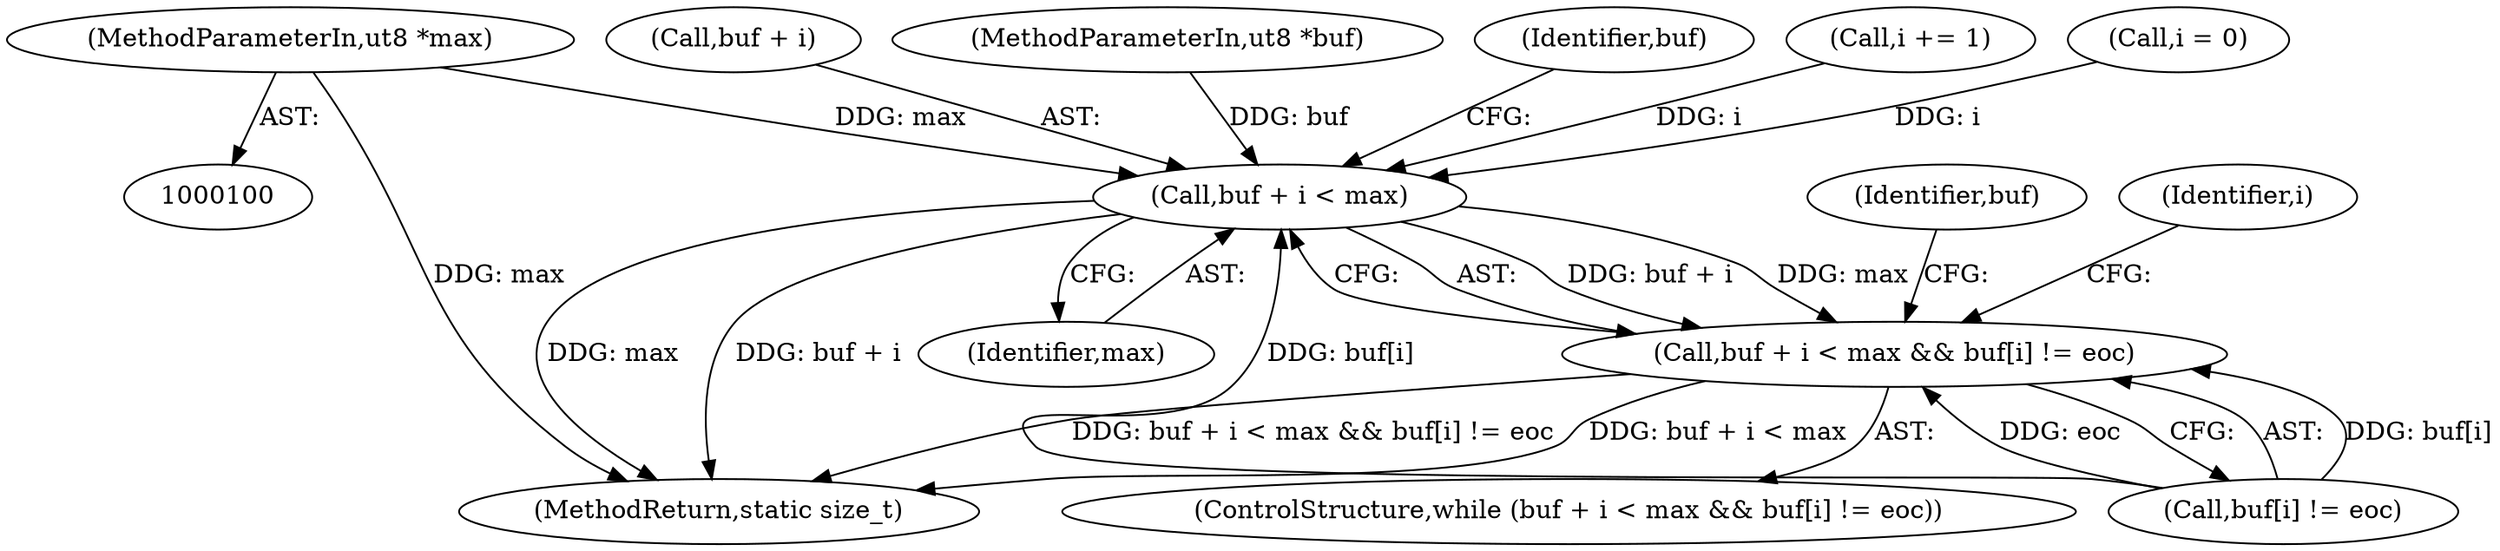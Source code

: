 digraph "0_radare2_d2632f6483a3ceb5d8e0a5fb11142c51c43978b4@pointer" {
"1000102" [label="(MethodParameterIn,ut8 *max)"];
"1000113" [label="(Call,buf + i < max)"];
"1000112" [label="(Call,buf + i < max && buf[i] != eoc)"];
"1000114" [label="(Call,buf + i)"];
"1000101" [label="(MethodParameterIn,ut8 *buf)"];
"1000149" [label="(MethodReturn,static size_t)"];
"1000113" [label="(Call,buf + i < max)"];
"1000117" [label="(Identifier,max)"];
"1000120" [label="(Identifier,buf)"];
"1000130" [label="(Identifier,buf)"];
"1000125" [label="(Identifier,i)"];
"1000124" [label="(Call,i += 1)"];
"1000102" [label="(MethodParameterIn,ut8 *max)"];
"1000108" [label="(Call,i = 0)"];
"1000111" [label="(ControlStructure,while (buf + i < max && buf[i] != eoc))"];
"1000118" [label="(Call,buf[i] != eoc)"];
"1000112" [label="(Call,buf + i < max && buf[i] != eoc)"];
"1000102" -> "1000100"  [label="AST: "];
"1000102" -> "1000149"  [label="DDG: max"];
"1000102" -> "1000113"  [label="DDG: max"];
"1000113" -> "1000112"  [label="AST: "];
"1000113" -> "1000117"  [label="CFG: "];
"1000114" -> "1000113"  [label="AST: "];
"1000117" -> "1000113"  [label="AST: "];
"1000120" -> "1000113"  [label="CFG: "];
"1000112" -> "1000113"  [label="CFG: "];
"1000113" -> "1000149"  [label="DDG: max"];
"1000113" -> "1000149"  [label="DDG: buf + i"];
"1000113" -> "1000112"  [label="DDG: buf + i"];
"1000113" -> "1000112"  [label="DDG: max"];
"1000118" -> "1000113"  [label="DDG: buf[i]"];
"1000101" -> "1000113"  [label="DDG: buf"];
"1000124" -> "1000113"  [label="DDG: i"];
"1000108" -> "1000113"  [label="DDG: i"];
"1000112" -> "1000111"  [label="AST: "];
"1000112" -> "1000118"  [label="CFG: "];
"1000118" -> "1000112"  [label="AST: "];
"1000125" -> "1000112"  [label="CFG: "];
"1000130" -> "1000112"  [label="CFG: "];
"1000112" -> "1000149"  [label="DDG: buf + i < max && buf[i] != eoc"];
"1000112" -> "1000149"  [label="DDG: buf + i < max"];
"1000118" -> "1000112"  [label="DDG: buf[i]"];
"1000118" -> "1000112"  [label="DDG: eoc"];
}
